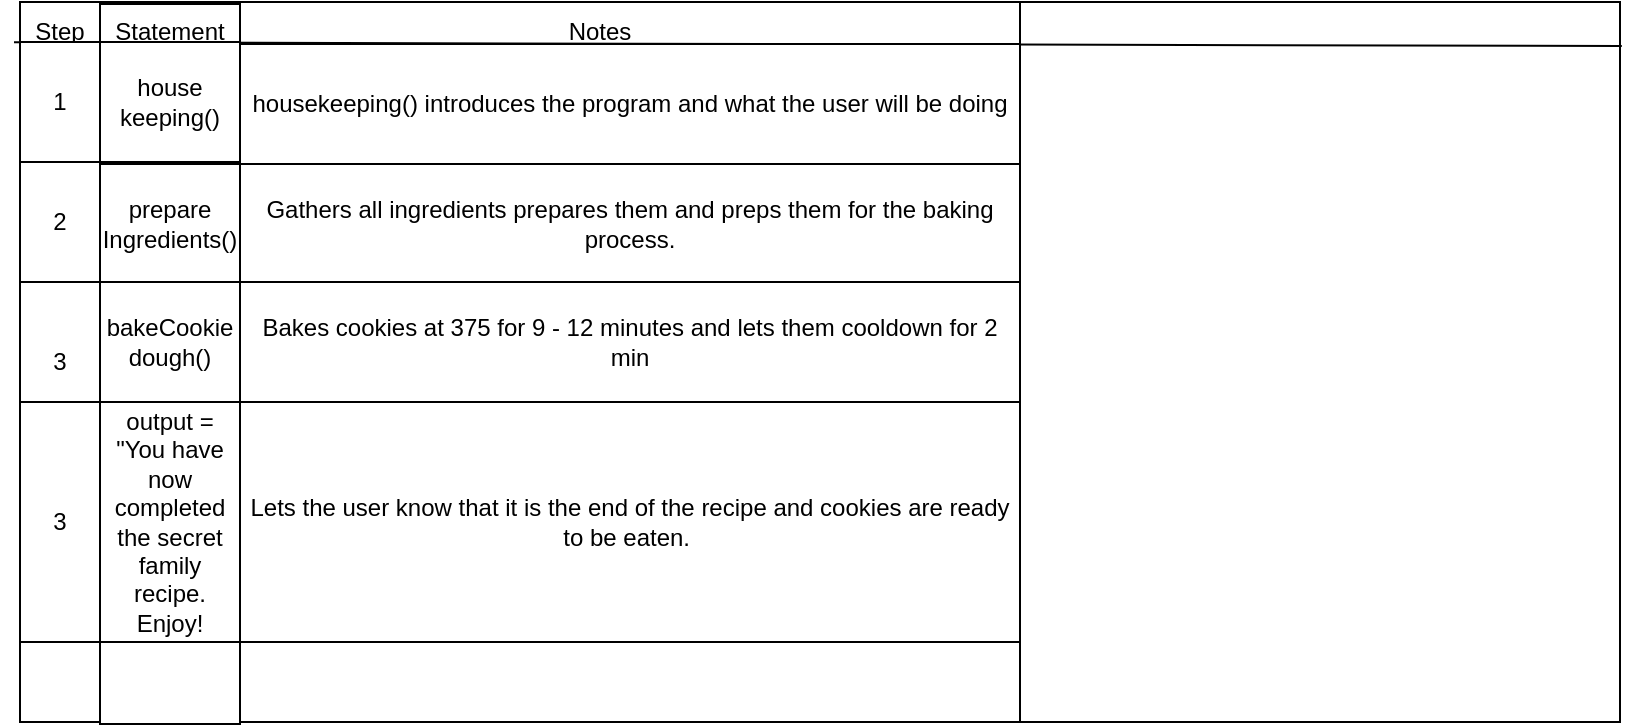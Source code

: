 <mxfile version="16.6.4" type="github">
  <diagram id="XufvQGINvJaCfUCDpow6" name="Page-1">
    <mxGraphModel dx="946" dy="554" grid="1" gridSize="10" guides="1" tooltips="1" connect="1" arrows="1" fold="1" page="1" pageScale="1" pageWidth="850" pageHeight="1100" math="0" shadow="0">
      <root>
        <mxCell id="0" />
        <mxCell id="1" parent="0" />
        <mxCell id="pvAZ1jhk0uXYjdBuh66X-1" value="" style="rounded=0;whiteSpace=wrap;html=1;" vertex="1" parent="1">
          <mxGeometry x="40" y="40" width="800" height="360" as="geometry" />
        </mxCell>
        <mxCell id="pvAZ1jhk0uXYjdBuh66X-2" value="" style="rounded=0;whiteSpace=wrap;html=1;" vertex="1" parent="1">
          <mxGeometry x="40" y="40" width="800" height="40" as="geometry" />
        </mxCell>
        <mxCell id="pvAZ1jhk0uXYjdBuh66X-3" value="" style="rounded=0;whiteSpace=wrap;html=1;" vertex="1" parent="1">
          <mxGeometry x="540" y="40" width="300" height="360" as="geometry" />
        </mxCell>
        <mxCell id="pvAZ1jhk0uXYjdBuh66X-4" value="" style="rounded=0;whiteSpace=wrap;html=1;" vertex="1" parent="1">
          <mxGeometry x="150" y="40" width="390" height="360" as="geometry" />
        </mxCell>
        <mxCell id="pvAZ1jhk0uXYjdBuh66X-5" value="" style="rounded=0;whiteSpace=wrap;html=1;" vertex="1" parent="1">
          <mxGeometry x="80" y="41" width="70" height="360" as="geometry" />
        </mxCell>
        <mxCell id="pvAZ1jhk0uXYjdBuh66X-6" value="3" style="rounded=0;whiteSpace=wrap;html=1;" vertex="1" parent="1">
          <mxGeometry x="40" y="40" width="40" height="360" as="geometry" />
        </mxCell>
        <mxCell id="pvAZ1jhk0uXYjdBuh66X-20" value="" style="endArrow=none;html=1;rounded=0;exitX=-0.075;exitY=0.056;exitDx=0;exitDy=0;exitPerimeter=0;entryX=1.003;entryY=0.061;entryDx=0;entryDy=0;entryPerimeter=0;" edge="1" parent="1" source="pvAZ1jhk0uXYjdBuh66X-6" target="pvAZ1jhk0uXYjdBuh66X-3">
          <mxGeometry width="50" height="50" relative="1" as="geometry">
            <mxPoint x="400" y="310" as="sourcePoint" />
            <mxPoint x="450" y="260" as="targetPoint" />
          </mxGeometry>
        </mxCell>
        <mxCell id="pvAZ1jhk0uXYjdBuh66X-21" value="Notes" style="text;html=1;strokeColor=none;fillColor=none;align=center;verticalAlign=middle;whiteSpace=wrap;rounded=0;" vertex="1" parent="1">
          <mxGeometry x="300" y="40" width="60" height="30" as="geometry" />
        </mxCell>
        <mxCell id="pvAZ1jhk0uXYjdBuh66X-22" value="Statement" style="text;html=1;strokeColor=none;fillColor=none;align=center;verticalAlign=middle;whiteSpace=wrap;rounded=0;" vertex="1" parent="1">
          <mxGeometry x="85" y="40" width="60" height="30" as="geometry" />
        </mxCell>
        <mxCell id="pvAZ1jhk0uXYjdBuh66X-23" value="Step" style="text;html=1;strokeColor=none;fillColor=none;align=center;verticalAlign=middle;whiteSpace=wrap;rounded=0;" vertex="1" parent="1">
          <mxGeometry x="30" y="40" width="60" height="30" as="geometry" />
        </mxCell>
        <mxCell id="pvAZ1jhk0uXYjdBuh66X-25" value="1" style="rounded=0;whiteSpace=wrap;html=1;" vertex="1" parent="1">
          <mxGeometry x="40" y="60" width="40" height="60" as="geometry" />
        </mxCell>
        <mxCell id="pvAZ1jhk0uXYjdBuh66X-26" value="" style="rounded=0;whiteSpace=wrap;html=1;" vertex="1" parent="1">
          <mxGeometry x="40" y="120" width="40" height="60" as="geometry" />
        </mxCell>
        <mxCell id="pvAZ1jhk0uXYjdBuh66X-27" value="house&lt;br&gt;keeping()" style="rounded=0;whiteSpace=wrap;html=1;" vertex="1" parent="1">
          <mxGeometry x="80" y="60" width="70" height="60" as="geometry" />
        </mxCell>
        <mxCell id="pvAZ1jhk0uXYjdBuh66X-30" value="housekeeping() introduces the program and what the user will be doing" style="rounded=0;whiteSpace=wrap;html=1;" vertex="1" parent="1">
          <mxGeometry x="150" y="61" width="390" height="60" as="geometry" />
        </mxCell>
        <mxCell id="pvAZ1jhk0uXYjdBuh66X-32" value="prepare&lt;br&gt;Ingredients()" style="rounded=0;whiteSpace=wrap;html=1;" vertex="1" parent="1">
          <mxGeometry x="80" y="121" width="70" height="59" as="geometry" />
        </mxCell>
        <mxCell id="pvAZ1jhk0uXYjdBuh66X-33" value="bakeCookie&lt;br&gt;dough()" style="rounded=0;whiteSpace=wrap;html=1;" vertex="1" parent="1">
          <mxGeometry x="80" y="180" width="70" height="60" as="geometry" />
        </mxCell>
        <mxCell id="pvAZ1jhk0uXYjdBuh66X-34" value="output = &quot;You have now completed the secret family recipe. Enjoy!" style="rounded=0;whiteSpace=wrap;html=1;" vertex="1" parent="1">
          <mxGeometry x="80" y="240" width="70" height="120" as="geometry" />
        </mxCell>
        <mxCell id="pvAZ1jhk0uXYjdBuh66X-35" value="" style="rounded=0;whiteSpace=wrap;html=1;" vertex="1" parent="1">
          <mxGeometry x="40" y="240" width="40" height="120" as="geometry" />
        </mxCell>
        <mxCell id="pvAZ1jhk0uXYjdBuh66X-36" value="2" style="text;html=1;strokeColor=none;fillColor=none;align=center;verticalAlign=middle;whiteSpace=wrap;rounded=0;" vertex="1" parent="1">
          <mxGeometry x="30" y="135" width="60" height="30" as="geometry" />
        </mxCell>
        <mxCell id="pvAZ1jhk0uXYjdBuh66X-37" value="3" style="text;html=1;strokeColor=none;fillColor=none;align=center;verticalAlign=middle;whiteSpace=wrap;rounded=0;" vertex="1" parent="1">
          <mxGeometry x="30" y="285" width="60" height="30" as="geometry" />
        </mxCell>
        <mxCell id="pvAZ1jhk0uXYjdBuh66X-38" value="Gathers all ingredients prepares them and preps them for the baking process." style="rounded=0;whiteSpace=wrap;html=1;" vertex="1" parent="1">
          <mxGeometry x="150" y="121" width="390" height="59" as="geometry" />
        </mxCell>
        <mxCell id="pvAZ1jhk0uXYjdBuh66X-39" value="Bakes cookies at 375 for 9 - 12 minutes and lets them cooldown for 2 min" style="rounded=0;whiteSpace=wrap;html=1;" vertex="1" parent="1">
          <mxGeometry x="150" y="180" width="390" height="60" as="geometry" />
        </mxCell>
        <mxCell id="pvAZ1jhk0uXYjdBuh66X-40" value="Lets the user know that it is the end of the recipe and cookies are ready to be eaten.&amp;nbsp;" style="rounded=0;whiteSpace=wrap;html=1;" vertex="1" parent="1">
          <mxGeometry x="150" y="240" width="390" height="120" as="geometry" />
        </mxCell>
      </root>
    </mxGraphModel>
  </diagram>
</mxfile>
